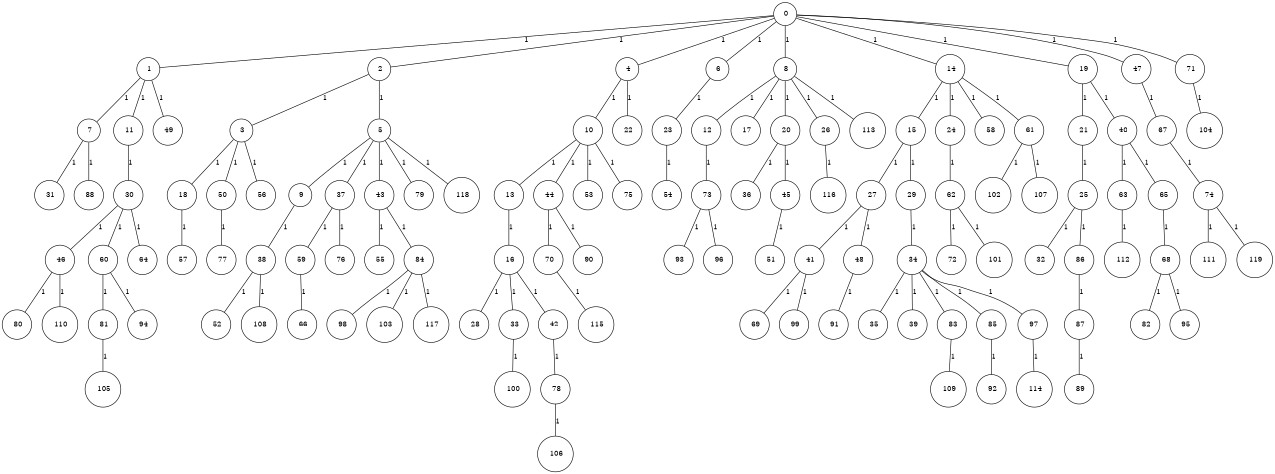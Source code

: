 graph G {
size="8.5,11;"
ratio = "expand;"
fixedsize="true;"
overlap="scale;"
node[shape=circle,width=.12,hight=.12,fontsize=12]
edge[fontsize=12]

0[label=" 0" color=black, pos="2.961119,1.8335014!"];
1[label=" 1" color=black, pos="0.37143006,0.55564089!"];
2[label=" 2" color=black, pos="1.4432391,0.59735631!"];
3[label=" 3" color=black, pos="1.5222454,1.1981718!"];
4[label=" 4" color=black, pos="2.9976558,0.65274163!"];
5[label=" 5" color=black, pos="2.8303144,0.25220135!"];
6[label=" 6" color=black, pos="1.0932498,2.0172163!"];
7[label=" 7" color=black, pos="2.5934699,1.3006772!"];
8[label=" 8" color=black, pos="0.19239831,0.66313036!"];
9[label=" 9" color=black, pos="0.37913745,1.4470417!"];
10[label=" 10" color=black, pos="1.9125115,1.6120368!"];
11[label=" 11" color=black, pos="2.9266034,2.661684!"];
12[label=" 12" color=black, pos="1.9208794,2.3183197!"];
13[label=" 13" color=black, pos="1.8791403,2.9858477!"];
14[label=" 14" color=black, pos="1.1262833,2.0613383!"];
15[label=" 15" color=black, pos="1.4613484,2.2743421!"];
16[label=" 16" color=black, pos="1.4961943,2.2175751!"];
17[label=" 17" color=black, pos="2.1562437,1.6977083!"];
18[label=" 18" color=black, pos="2.7090149,2.5035121!"];
19[label=" 19" color=black, pos="2.1199537,2.5598775!"];
20[label=" 20" color=black, pos="2.4796218,0.79202684!"];
21[label=" 21" color=black, pos="0.44871812,0.33115218!"];
22[label=" 22" color=black, pos="2.7809385,2.2947546!"];
23[label=" 23" color=black, pos="1.7545061,0.89603356!"];
24[label=" 24" color=black, pos="2.5065692,2.1260321!"];
25[label=" 25" color=black, pos="1.7782254,1.7315681!"];
26[label=" 26" color=black, pos="0.13348543,1.1228586!"];
27[label=" 27" color=black, pos="0.40027629,1.2942722!"];
28[label=" 28" color=black, pos="0.56093313,0.23866011!"];
29[label=" 29" color=black, pos="2.8641736,2.5846527!"];
30[label=" 30" color=black, pos="0.96230281,0.88739894!"];
31[label=" 31" color=black, pos="0.44850402,0.96750928!"];
32[label=" 32" color=black, pos="1.8970411,0.61788606!"];
33[label=" 33" color=black, pos="2.9172817,2.1625069!"];
34[label=" 34" color=black, pos="0.58453432,0.30420633!"];
35[label=" 35" color=black, pos="0.96810145,1.8647087!"];
36[label=" 36" color=black, pos="2.6847777,2.5386858!"];
37[label=" 37" color=black, pos="0.67318106,0.19406333!"];
38[label=" 38" color=black, pos="2.0027458,2.3522928!"];
39[label=" 39" color=black, pos="2.8648948,1.406323!"];
40[label=" 40" color=black, pos="2.4133434,1.4372025!"];
41[label=" 41" color=black, pos="1.3736632,2.3813924!"];
42[label=" 42" color=black, pos="0.88507476,2.9430082!"];
43[label=" 43" color=black, pos="0.28407728,2.3822108!"];
44[label=" 44" color=black, pos="0.91108559,1.5178062!"];
45[label=" 45" color=black, pos="0.044235161,1.2197505!"];
46[label=" 46" color=black, pos="1.7933318,0.49823085!"];
47[label=" 47" color=black, pos="0.89184537,2.4201625!"];
48[label=" 48" color=black, pos="1.928763,0.635814!"];
49[label=" 49" color=black, pos="1.4570742,2.2606238!"];
50[label=" 50" color=black, pos="1.7028051,2.1953252!"];
51[label=" 51" color=black, pos="1.0113488,1.9557373!"];
52[label=" 52" color=black, pos="1.4984326,1.506701!"];
53[label=" 53" color=black, pos="2.1854131,1.5896488!"];
54[label=" 54" color=black, pos="0.29849484,0.63697147!"];
55[label=" 55" color=black, pos="0.99243354,2.495529!"];
56[label=" 56" color=black, pos="0.91449887,0.22362276!"];
57[label=" 57" color=black, pos="0.1485494,2.7137221!"];
58[label=" 58" color=black, pos="2.6878785,0.83823683!"];
59[label=" 59" color=black, pos="0.48658334,1.6216616!"];
60[label=" 60" color=black, pos="0.26751767,1.5276838!"];
61[label=" 61" color=black, pos="1.8548142,2.4316756!"];
62[label=" 62" color=black, pos="2.2052122,0.34364924!"];
63[label=" 63" color=black, pos="1.1257811,2.1188423!"];
64[label=" 64" color=black, pos="0.97052129,0.41185304!"];
65[label=" 65" color=black, pos="1.8267116,2.9704252!"];
66[label=" 66" color=black, pos="2.0346225,0.21381736!"];
67[label=" 67" color=black, pos="2.6026361,0.50622181!"];
68[label=" 68" color=black, pos="0.96384166,0.32308454!"];
69[label=" 69" color=black, pos="1.1512381,0.97196489!"];
70[label=" 70" color=black, pos="2.8234073,2.5540961!"];
71[label=" 71" color=black, pos="1.1547924,0.98946825!"];
72[label=" 72" color=black, pos="0.015403359,0.24438436!"];
73[label=" 73" color=black, pos="0.52689646,2.356705!"];
74[label=" 74" color=black, pos="1.0234715,1.0827248!"];
75[label=" 75" color=black, pos="2.4060014,2.4962614!"];
76[label=" 76" color=black, pos="0.62285219,1.1884989!"];
77[label=" 77" color=black, pos="0.57410614,0.13054063!"];
78[label=" 78" color=black, pos="0.47607793,0.34670175!"];
79[label=" 79" color=black, pos="0.35757502,1.756184!"];
80[label=" 80" color=black, pos="1.7374913,2.2150933!"];
81[label=" 81" color=black, pos="0.21537788,1.8259067!"];
82[label=" 82" color=black, pos="2.1423207,0.86495701!"];
83[label=" 83" color=black, pos="1.4975781,1.9181652!"];
84[label=" 84" color=black, pos="0.1805644,1.8945206!"];
85[label=" 85" color=black, pos="0.26712789,2.152184!"];
86[label=" 86" color=black, pos="2.709698,0.37407614!"];
87[label=" 87" color=black, pos="1.8350557,1.4402514!"];
88[label=" 88" color=black, pos="1.1308285,0.8369348!"];
89[label=" 89" color=black, pos="1.227143,1.5850558!"];
90[label=" 90" color=black, pos="0.57147306,2.9177859!"];
91[label=" 91" color=black, pos="2.8112312,0.18948153!"];
92[label=" 92" color=black, pos="1.9426152,1.7464662!"];
93[label=" 93" color=black, pos="1.1090634,1.9529489!"];
94[label=" 94" color=black, pos="2.3975359,2.8860344!"];
95[label=" 95" color=black, pos="0.45728517,0.80513863!"];
96[label=" 96" color=black, pos="0.98163046,1.9343201!"];
97[label=" 97" color=black, pos="0.30491495,0.57823726!"];
98[label=" 98" color=black, pos="2.9693886,2.9454392!"];
99[label=" 99" color=black, pos="1.3319743,2.7724154!"];
100[label=" 100" color=black, pos="0.21892291,0.48433253!"];
101[label=" 101" color=black, pos="2.4175317,1.1467478!"];
102[label=" 102" color=black, pos="1.7643064,2.0476591!"];
103[label=" 103" color=black, pos="2.359068,1.8097053!"];
104[label=" 104" color=black, pos="1.4948712,2.5494719!"];
105[label=" 105" color=black, pos="0.26340115,1.6761741!"];
106[label=" 106" color=black, pos="2.6237323,1.0134095!"];
107[label=" 107" color=black, pos="2.7565341,0.23029604!"];
108[label=" 108" color=black, pos="2.3047065,0.30344336!"];
109[label=" 109" color=black, pos="1.15191,0.53730575!"];
110[label=" 110" color=black, pos="0.48297333,1.1378081!"];
111[label=" 111" color=black, pos="0.43776266,1.1827397!"];
112[label=" 112" color=black, pos="1.6915387,2.73242!"];
113[label=" 113" color=black, pos="1.8599208,2.1877296!"];
114[label=" 114" color=black, pos="2.0302075,1.4393597!"];
115[label=" 115" color=black, pos="0.98696404,0.76219858!"];
116[label=" 116" color=black, pos="2.3842843,0.013908734!"];
117[label=" 117" color=black, pos="0.51583309,2.4524107!"];
118[label=" 118" color=black, pos="0.13617938,2.8408477!"];
119[label=" 119" color=black, pos="1.5377321,2.5065759!"];
0--1[label="1"]
0--2[label="1"]
0--4[label="1"]
0--6[label="1"]
0--8[label="1"]
0--14[label="1"]
0--19[label="1"]
0--47[label="1"]
0--71[label="1"]
1--7[label="1"]
1--11[label="1"]
1--49[label="1"]
2--3[label="1"]
2--5[label="1"]
3--18[label="1"]
3--50[label="1"]
3--56[label="1"]
4--10[label="1"]
4--22[label="1"]
5--9[label="1"]
5--37[label="1"]
5--43[label="1"]
5--79[label="1"]
5--118[label="1"]
6--23[label="1"]
7--31[label="1"]
7--88[label="1"]
8--12[label="1"]
8--17[label="1"]
8--20[label="1"]
8--26[label="1"]
8--113[label="1"]
9--38[label="1"]
10--13[label="1"]
10--44[label="1"]
10--53[label="1"]
10--75[label="1"]
11--30[label="1"]
12--73[label="1"]
13--16[label="1"]
14--15[label="1"]
14--24[label="1"]
14--58[label="1"]
14--61[label="1"]
15--27[label="1"]
15--29[label="1"]
16--28[label="1"]
16--33[label="1"]
16--42[label="1"]
18--57[label="1"]
19--21[label="1"]
19--40[label="1"]
20--36[label="1"]
20--45[label="1"]
21--25[label="1"]
23--54[label="1"]
24--62[label="1"]
25--32[label="1"]
25--86[label="1"]
26--116[label="1"]
27--41[label="1"]
27--48[label="1"]
29--34[label="1"]
30--46[label="1"]
30--60[label="1"]
30--64[label="1"]
33--100[label="1"]
34--35[label="1"]
34--39[label="1"]
34--83[label="1"]
34--85[label="1"]
34--97[label="1"]
37--59[label="1"]
37--76[label="1"]
38--52[label="1"]
38--108[label="1"]
40--63[label="1"]
40--65[label="1"]
41--69[label="1"]
41--99[label="1"]
42--78[label="1"]
43--55[label="1"]
43--84[label="1"]
44--70[label="1"]
44--90[label="1"]
45--51[label="1"]
46--80[label="1"]
46--110[label="1"]
47--67[label="1"]
48--91[label="1"]
50--77[label="1"]
59--66[label="1"]
60--81[label="1"]
60--94[label="1"]
61--102[label="1"]
61--107[label="1"]
62--72[label="1"]
62--101[label="1"]
63--112[label="1"]
65--68[label="1"]
67--74[label="1"]
68--82[label="1"]
68--95[label="1"]
70--115[label="1"]
71--104[label="1"]
73--93[label="1"]
73--96[label="1"]
74--111[label="1"]
74--119[label="1"]
78--106[label="1"]
81--105[label="1"]
83--109[label="1"]
84--98[label="1"]
84--103[label="1"]
84--117[label="1"]
85--92[label="1"]
86--87[label="1"]
87--89[label="1"]
97--114[label="1"]

}
